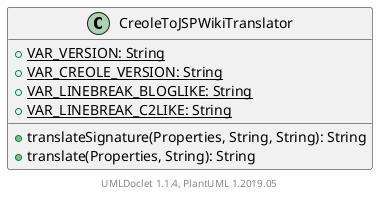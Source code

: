 @startuml

    class CreoleToJSPWikiTranslator [[CreoleToJSPWikiTranslator.html]] {
        {static} +VAR_VERSION: String
        {static} +VAR_CREOLE_VERSION: String
        {static} +VAR_LINEBREAK_BLOGLIKE: String
        {static} +VAR_LINEBREAK_C2LIKE: String
        +translateSignature(Properties, String, String): String
        +translate(Properties, String): String
    }


    center footer UMLDoclet 1.1.4, PlantUML 1.2019.05
@enduml
